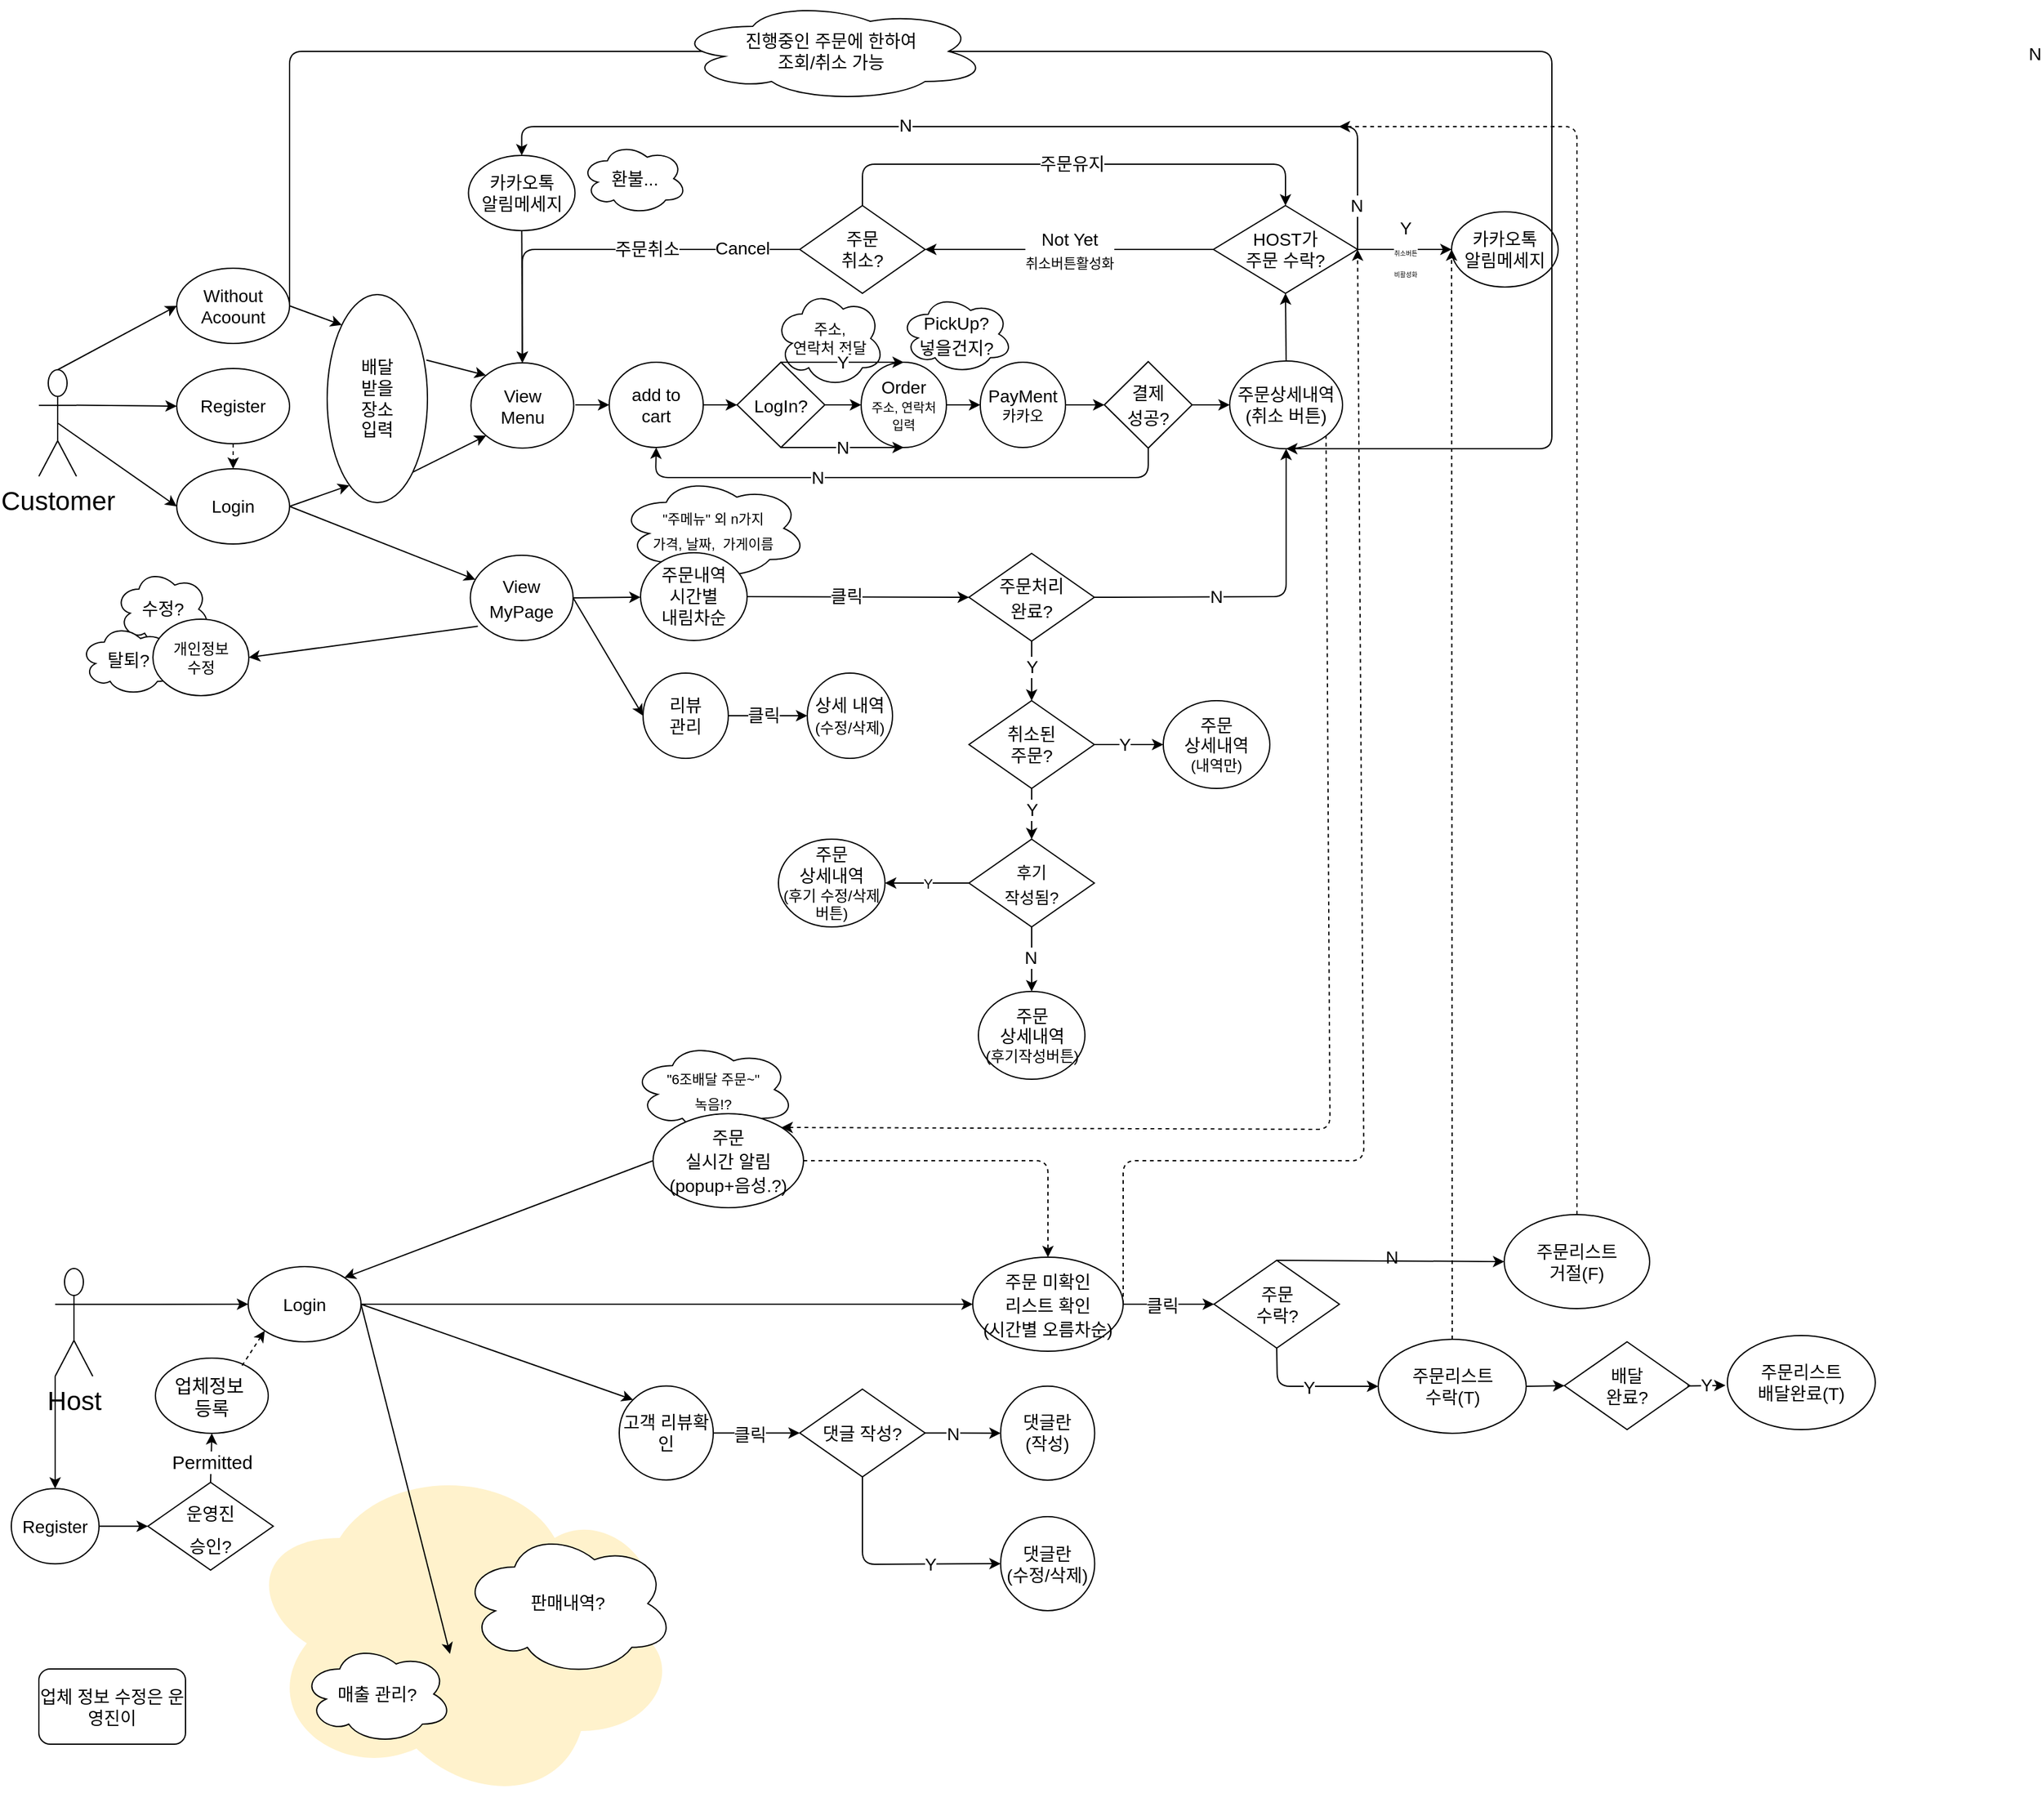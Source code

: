 <mxfile version="13.6.2" type="github">
  <diagram id="C5RBs43oDa-KdzZeNtuy" name="Page-1">
    <mxGraphModel dx="5717" dy="3346" grid="1" gridSize="10" guides="1" tooltips="1" connect="1" arrows="1" fold="1" page="1" pageScale="1" pageWidth="827" pageHeight="1169" math="0" shadow="0">
      <root>
        <mxCell id="WIyWlLk6GJQsqaUBKTNV-0" />
        <mxCell id="WIyWlLk6GJQsqaUBKTNV-1" parent="WIyWlLk6GJQsqaUBKTNV-0" />
        <mxCell id="0xPtVrsPHyvr_ehAChtV-324" value="" style="ellipse;shape=cloud;whiteSpace=wrap;html=1;labelBackgroundColor=none;fontSize=14;direction=west;fillColor=#fff2cc;strokeColor=none;" parent="WIyWlLk6GJQsqaUBKTNV-1" vertex="1">
          <mxGeometry x="-1397" y="1130" width="350" height="280" as="geometry" />
        </mxCell>
        <mxCell id="0xPtVrsPHyvr_ehAChtV-242" value="&lt;font style=&quot;font-size: 11px&quot;&gt;&quot;6조배달 주문~&quot;&lt;br&gt;녹음!?&lt;br&gt;&lt;/font&gt;" style="ellipse;shape=cloud;whiteSpace=wrap;html=1;fontSize=16;" parent="WIyWlLk6GJQsqaUBKTNV-1" vertex="1">
          <mxGeometry x="-1094" y="790" width="130" height="76.5" as="geometry" />
        </mxCell>
        <mxCell id="0xPtVrsPHyvr_ehAChtV-241" value="&lt;font style=&quot;font-size: 11px&quot;&gt;&quot;주메뉴&quot; 외 n가지&lt;br&gt;가격, 날짜,&amp;nbsp; 가게이름&lt;/font&gt;" style="ellipse;shape=cloud;whiteSpace=wrap;html=1;fontSize=16;" parent="WIyWlLk6GJQsqaUBKTNV-1" vertex="1">
          <mxGeometry x="-1104" y="339" width="150" height="83" as="geometry" />
        </mxCell>
        <mxCell id="0xPtVrsPHyvr_ehAChtV-255" value="&lt;font style=&quot;font-size: 14px&quot;&gt;수정?&lt;/font&gt;" style="ellipse;shape=cloud;whiteSpace=wrap;html=1;fontSize=10;" parent="WIyWlLk6GJQsqaUBKTNV-1" vertex="1">
          <mxGeometry x="-1506.25" y="413" width="76.25" height="64" as="geometry" />
        </mxCell>
        <mxCell id="0xPtVrsPHyvr_ehAChtV-254" value="&lt;font style=&quot;font-size: 14px&quot;&gt;탈퇴?&lt;/font&gt;" style="ellipse;shape=cloud;whiteSpace=wrap;html=1;fontSize=10;" parent="WIyWlLk6GJQsqaUBKTNV-1" vertex="1">
          <mxGeometry x="-1534" y="457" width="77" height="57" as="geometry" />
        </mxCell>
        <mxCell id="0xPtVrsPHyvr_ehAChtV-250" value="&lt;font style=&quot;font-size: 12px&quot;&gt;주소, &lt;br&gt;연락처&amp;nbsp;전달&lt;/font&gt;" style="ellipse;shape=cloud;whiteSpace=wrap;html=1;fontSize=10;" parent="WIyWlLk6GJQsqaUBKTNV-1" vertex="1">
          <mxGeometry x="-980" y="190" width="87.5" height="78" as="geometry" />
        </mxCell>
        <mxCell id="0xPtVrsPHyvr_ehAChtV-33" value="&lt;font style=&quot;font-size: 14px&quot;&gt;View&lt;br&gt;Menu&lt;/font&gt;" style="ellipse;whiteSpace=wrap;html=1;" parent="WIyWlLk6GJQsqaUBKTNV-1" vertex="1">
          <mxGeometry x="-1222.28" y="248.5" width="82" height="68" as="geometry" />
        </mxCell>
        <mxCell id="0xPtVrsPHyvr_ehAChtV-4" value="&lt;font style=&quot;font-size: 21px&quot;&gt;Customer&lt;/font&gt;" style="shape=umlActor;verticalLabelPosition=bottom;verticalAlign=top;html=1;outlineConnect=0;" parent="WIyWlLk6GJQsqaUBKTNV-1" vertex="1">
          <mxGeometry x="-1567" y="254" width="30" height="85" as="geometry" />
        </mxCell>
        <mxCell id="0xPtVrsPHyvr_ehAChtV-17" value="&lt;font style=&quot;font-size: 14px&quot;&gt;Register&lt;/font&gt;" style="ellipse;whiteSpace=wrap;html=1;" parent="WIyWlLk6GJQsqaUBKTNV-1" vertex="1">
          <mxGeometry x="-1457" y="253" width="90" height="60" as="geometry" />
        </mxCell>
        <mxCell id="0xPtVrsPHyvr_ehAChtV-18" value="&lt;font style=&quot;font-size: 14px&quot;&gt;Login&lt;/font&gt;" style="ellipse;whiteSpace=wrap;html=1;" parent="WIyWlLk6GJQsqaUBKTNV-1" vertex="1">
          <mxGeometry x="-1457" y="333" width="90" height="60" as="geometry" />
        </mxCell>
        <mxCell id="0xPtVrsPHyvr_ehAChtV-23" value="" style="endArrow=classic;html=1;exitX=1;exitY=0.333;exitDx=0;exitDy=0;exitPerimeter=0;entryX=0;entryY=0.5;entryDx=0;entryDy=0;" parent="WIyWlLk6GJQsqaUBKTNV-1" source="0xPtVrsPHyvr_ehAChtV-4" target="0xPtVrsPHyvr_ehAChtV-17" edge="1">
          <mxGeometry width="50" height="50" relative="1" as="geometry">
            <mxPoint x="-1537" y="253" as="sourcePoint" />
            <mxPoint x="-1527" y="253" as="targetPoint" />
          </mxGeometry>
        </mxCell>
        <mxCell id="0xPtVrsPHyvr_ehAChtV-28" value="" style="endArrow=classic;html=1;entryX=0;entryY=0.5;entryDx=0;entryDy=0;exitX=0.5;exitY=0.5;exitDx=0;exitDy=0;exitPerimeter=0;" parent="WIyWlLk6GJQsqaUBKTNV-1" source="0xPtVrsPHyvr_ehAChtV-4" target="0xPtVrsPHyvr_ehAChtV-18" edge="1">
          <mxGeometry width="50" height="50" relative="1" as="geometry">
            <mxPoint x="-1537" y="253" as="sourcePoint" />
            <mxPoint x="-1487" y="203" as="targetPoint" />
          </mxGeometry>
        </mxCell>
        <mxCell id="0xPtVrsPHyvr_ehAChtV-29" value="" style="endArrow=classic;html=1;exitX=0.5;exitY=1;exitDx=0;exitDy=0;dashed=1;entryX=0.5;entryY=0;entryDx=0;entryDy=0;" parent="WIyWlLk6GJQsqaUBKTNV-1" source="0xPtVrsPHyvr_ehAChtV-17" target="0xPtVrsPHyvr_ehAChtV-18" edge="1">
          <mxGeometry width="50" height="50" relative="1" as="geometry">
            <mxPoint x="-1497" y="303" as="sourcePoint" />
            <mxPoint x="-1480" y="350" as="targetPoint" />
          </mxGeometry>
        </mxCell>
        <mxCell id="0xPtVrsPHyvr_ehAChtV-34" value="&lt;font style=&quot;font-size: 14px&quot;&gt;Without&lt;br&gt;Acoount&lt;/font&gt;" style="ellipse;whiteSpace=wrap;html=1;" parent="WIyWlLk6GJQsqaUBKTNV-1" vertex="1">
          <mxGeometry x="-1457" y="173" width="90" height="60" as="geometry" />
        </mxCell>
        <mxCell id="0xPtVrsPHyvr_ehAChtV-35" value="" style="endArrow=classic;html=1;exitX=0.5;exitY=0;exitDx=0;exitDy=0;exitPerimeter=0;entryX=0;entryY=0.5;entryDx=0;entryDy=0;" parent="WIyWlLk6GJQsqaUBKTNV-1" source="0xPtVrsPHyvr_ehAChtV-4" target="0xPtVrsPHyvr_ehAChtV-34" edge="1">
          <mxGeometry width="50" height="50" relative="1" as="geometry">
            <mxPoint x="-1397" y="373" as="sourcePoint" />
            <mxPoint x="-1347" y="323" as="targetPoint" />
          </mxGeometry>
        </mxCell>
        <mxCell id="0xPtVrsPHyvr_ehAChtV-36" value="" style="endArrow=classic;html=1;exitX=1;exitY=0.5;exitDx=0;exitDy=0;entryX=0;entryY=1;entryDx=0;entryDy=0;" parent="WIyWlLk6GJQsqaUBKTNV-1" source="0xPtVrsPHyvr_ehAChtV-34" target="fq5NEqszc15BVNmjCa8f-14" edge="1">
          <mxGeometry width="50" height="50" relative="1" as="geometry">
            <mxPoint x="-1357" y="213" as="sourcePoint" />
            <mxPoint x="-1307" y="163" as="targetPoint" />
          </mxGeometry>
        </mxCell>
        <mxCell id="0xPtVrsPHyvr_ehAChtV-39" value="&lt;font style=&quot;font-size: 14px&quot;&gt;add to&lt;br&gt;cart&lt;/font&gt;" style="ellipse;whiteSpace=wrap;html=1;" parent="WIyWlLk6GJQsqaUBKTNV-1" vertex="1">
          <mxGeometry x="-1112" y="248" width="75" height="68" as="geometry" />
        </mxCell>
        <mxCell id="0xPtVrsPHyvr_ehAChtV-40" value="" style="endArrow=classic;html=1;entryX=0;entryY=0.5;entryDx=0;entryDy=0;exitX=1;exitY=0.5;exitDx=0;exitDy=0;" parent="WIyWlLk6GJQsqaUBKTNV-1" source="0xPtVrsPHyvr_ehAChtV-191" target="0xPtVrsPHyvr_ehAChtV-41" edge="1">
          <mxGeometry width="50" height="50" relative="1" as="geometry">
            <mxPoint x="-640" y="281" as="sourcePoint" />
            <mxPoint x="-587" y="286" as="targetPoint" />
          </mxGeometry>
        </mxCell>
        <mxCell id="0xPtVrsPHyvr_ehAChtV-41" value="&lt;font style=&quot;font-size: 14px&quot;&gt;주문상세내역&lt;br&gt;(취소 버튼)&lt;/font&gt;" style="ellipse;whiteSpace=wrap;html=1;" parent="WIyWlLk6GJQsqaUBKTNV-1" vertex="1">
          <mxGeometry x="-617" y="247" width="90" height="70" as="geometry" />
        </mxCell>
        <mxCell id="0xPtVrsPHyvr_ehAChtV-43" value="&lt;font style=&quot;font-size: 14px&quot;&gt;HOST가&lt;br&gt;주문 수락?&lt;/font&gt;" style="rhombus;whiteSpace=wrap;html=1;" parent="WIyWlLk6GJQsqaUBKTNV-1" vertex="1">
          <mxGeometry x="-630" y="123" width="115" height="70" as="geometry" />
        </mxCell>
        <mxCell id="0xPtVrsPHyvr_ehAChtV-58" value="&lt;font style=&quot;font-size: 14px&quot;&gt;주문&lt;br&gt;취소?&lt;/font&gt;" style="rhombus;whiteSpace=wrap;html=1;" parent="WIyWlLk6GJQsqaUBKTNV-1" vertex="1">
          <mxGeometry x="-960" y="123" width="100" height="70" as="geometry" />
        </mxCell>
        <mxCell id="0xPtVrsPHyvr_ehAChtV-60" value="" style="endArrow=classic;html=1;fontSize=15;edgeStyle=orthogonalEdgeStyle;exitX=0;exitY=0.5;exitDx=0;exitDy=0;entryX=0.5;entryY=0;entryDx=0;entryDy=0;" parent="WIyWlLk6GJQsqaUBKTNV-1" source="0xPtVrsPHyvr_ehAChtV-58" target="0xPtVrsPHyvr_ehAChtV-33" edge="1">
          <mxGeometry relative="1" as="geometry">
            <mxPoint x="-977" y="158" as="sourcePoint" />
            <mxPoint x="-1180" y="220" as="targetPoint" />
          </mxGeometry>
        </mxCell>
        <mxCell id="0xPtVrsPHyvr_ehAChtV-61" value="&lt;font style=&quot;font-size: 14px&quot;&gt;주문취소&lt;/font&gt;" style="edgeLabel;resizable=0;html=1;align=center;verticalAlign=middle;fontSize=14;" parent="0xPtVrsPHyvr_ehAChtV-60" connectable="0" vertex="1">
          <mxGeometry relative="1" as="geometry">
            <mxPoint x="33.94" as="offset" />
          </mxGeometry>
        </mxCell>
        <mxCell id="0xPtVrsPHyvr_ehAChtV-146" value="Cancel" style="edgeLabel;html=1;align=center;verticalAlign=middle;resizable=0;points=[];fontSize=14;" parent="0xPtVrsPHyvr_ehAChtV-60" vertex="1" connectable="0">
          <mxGeometry x="-0.701" y="3" relative="1" as="geometry">
            <mxPoint y="-4" as="offset" />
          </mxGeometry>
        </mxCell>
        <mxCell id="0xPtVrsPHyvr_ehAChtV-70" value="&lt;font style=&quot;font-size: 14px&quot;&gt;Not Yet&lt;/font&gt;&lt;br&gt;&lt;font style=&quot;font-size: 11px&quot;&gt;취소버튼활성화&lt;/font&gt;" style="endArrow=classic;html=1;fontSize=15;exitX=0;exitY=0.5;exitDx=0;exitDy=0;" parent="WIyWlLk6GJQsqaUBKTNV-1" source="0xPtVrsPHyvr_ehAChtV-43" target="0xPtVrsPHyvr_ehAChtV-58" edge="1">
          <mxGeometry relative="1" as="geometry">
            <mxPoint x="-747" y="406" as="sourcePoint" />
            <mxPoint x="-647" y="406" as="targetPoint" />
          </mxGeometry>
        </mxCell>
        <mxCell id="0xPtVrsPHyvr_ehAChtV-73" value="Host&lt;br&gt;" style="shape=umlActor;verticalLabelPosition=bottom;verticalAlign=top;html=1;outlineConnect=0;fontSize=21;" parent="WIyWlLk6GJQsqaUBKTNV-1" vertex="1">
          <mxGeometry x="-1554" y="971" width="30" height="86" as="geometry" />
        </mxCell>
        <mxCell id="0xPtVrsPHyvr_ehAChtV-76" value="&lt;font style=&quot;font-size: 14px&quot;&gt;Register&lt;/font&gt;" style="ellipse;whiteSpace=wrap;html=1;" parent="WIyWlLk6GJQsqaUBKTNV-1" vertex="1">
          <mxGeometry x="-1589" y="1146.62" width="70" height="60" as="geometry" />
        </mxCell>
        <mxCell id="0xPtVrsPHyvr_ehAChtV-77" value="&lt;font style=&quot;font-size: 14px&quot;&gt;Login&lt;/font&gt;" style="ellipse;whiteSpace=wrap;html=1;" parent="WIyWlLk6GJQsqaUBKTNV-1" vertex="1">
          <mxGeometry x="-1400" y="969.5" width="90" height="60" as="geometry" />
        </mxCell>
        <mxCell id="0xPtVrsPHyvr_ehAChtV-79" value="" style="endArrow=classic;html=1;fontSize=21;exitX=0;exitY=1;exitDx=0;exitDy=0;exitPerimeter=0;" parent="WIyWlLk6GJQsqaUBKTNV-1" source="0xPtVrsPHyvr_ehAChtV-73" target="0xPtVrsPHyvr_ehAChtV-76" edge="1">
          <mxGeometry width="50" height="50" relative="1" as="geometry">
            <mxPoint x="-1552" y="1047.5" as="sourcePoint" />
            <mxPoint x="-1464" y="930.5" as="targetPoint" />
          </mxGeometry>
        </mxCell>
        <mxCell id="0xPtVrsPHyvr_ehAChtV-82" value="&lt;font style=&quot;font-size: 14px ; line-height: 120%&quot;&gt;운영진&lt;br&gt;승인?&lt;/font&gt;" style="rhombus;whiteSpace=wrap;html=1;fontSize=21;" parent="WIyWlLk6GJQsqaUBKTNV-1" vertex="1">
          <mxGeometry x="-1480" y="1141.62" width="100" height="70" as="geometry" />
        </mxCell>
        <mxCell id="0xPtVrsPHyvr_ehAChtV-83" value="" style="endArrow=classic;html=1;fontSize=21;exitX=1;exitY=0.5;exitDx=0;exitDy=0;entryX=0;entryY=0.5;entryDx=0;entryDy=0;" parent="WIyWlLk6GJQsqaUBKTNV-1" source="0xPtVrsPHyvr_ehAChtV-76" target="0xPtVrsPHyvr_ehAChtV-82" edge="1">
          <mxGeometry width="50" height="50" relative="1" as="geometry">
            <mxPoint x="-924" y="1150.5" as="sourcePoint" />
            <mxPoint x="-874" y="1100.5" as="targetPoint" />
          </mxGeometry>
        </mxCell>
        <mxCell id="0xPtVrsPHyvr_ehAChtV-89" value="" style="endArrow=classic;html=1;fontSize=21;exitX=0.5;exitY=0;exitDx=0;exitDy=0;entryX=0.5;entryY=1;entryDx=0;entryDy=0;" parent="WIyWlLk6GJQsqaUBKTNV-1" source="0xPtVrsPHyvr_ehAChtV-82" target="0xPtVrsPHyvr_ehAChtV-91" edge="1">
          <mxGeometry relative="1" as="geometry">
            <mxPoint x="-928" y="1119.5" as="sourcePoint" />
            <mxPoint x="-448" y="969.5" as="targetPoint" />
          </mxGeometry>
        </mxCell>
        <mxCell id="0xPtVrsPHyvr_ehAChtV-90" value="Permitted" style="edgeLabel;resizable=0;html=1;align=center;verticalAlign=middle;fontSize=15;" parent="0xPtVrsPHyvr_ehAChtV-89" connectable="0" vertex="1">
          <mxGeometry relative="1" as="geometry">
            <mxPoint y="3" as="offset" />
          </mxGeometry>
        </mxCell>
        <mxCell id="0xPtVrsPHyvr_ehAChtV-91" value="업체정보&amp;nbsp;&lt;br&gt;등록" style="ellipse;whiteSpace=wrap;html=1;fontSize=15;" parent="WIyWlLk6GJQsqaUBKTNV-1" vertex="1">
          <mxGeometry x="-1474" y="1042.5" width="90" height="60" as="geometry" />
        </mxCell>
        <mxCell id="0xPtVrsPHyvr_ehAChtV-92" value="" style="endArrow=classic;html=1;fontSize=15;exitX=1;exitY=0.333;exitDx=0;exitDy=0;exitPerimeter=0;entryX=0;entryY=0.5;entryDx=0;entryDy=0;" parent="WIyWlLk6GJQsqaUBKTNV-1" source="0xPtVrsPHyvr_ehAChtV-73" target="0xPtVrsPHyvr_ehAChtV-77" edge="1">
          <mxGeometry width="50" height="50" relative="1" as="geometry">
            <mxPoint x="-924" y="1130.5" as="sourcePoint" />
            <mxPoint x="-424" y="1085.5" as="targetPoint" />
          </mxGeometry>
        </mxCell>
        <mxCell id="0xPtVrsPHyvr_ehAChtV-97" value="" style="endArrow=classic;html=1;exitX=0.768;exitY=0.1;exitDx=0;exitDy=0;dashed=1;entryX=0;entryY=1;entryDx=0;entryDy=0;exitPerimeter=0;" parent="WIyWlLk6GJQsqaUBKTNV-1" source="0xPtVrsPHyvr_ehAChtV-91" target="0xPtVrsPHyvr_ehAChtV-77" edge="1">
          <mxGeometry width="50" height="50" relative="1" as="geometry">
            <mxPoint x="-1440" y="1070.5" as="sourcePoint" />
            <mxPoint x="-1445" y="980" as="targetPoint" />
          </mxGeometry>
        </mxCell>
        <mxCell id="0xPtVrsPHyvr_ehAChtV-101" value="" style="endArrow=classic;html=1;exitX=0.5;exitY=0;exitDx=0;exitDy=0;entryX=0.5;entryY=1;entryDx=0;entryDy=0;" parent="WIyWlLk6GJQsqaUBKTNV-1" source="0xPtVrsPHyvr_ehAChtV-41" target="0xPtVrsPHyvr_ehAChtV-43" edge="1">
          <mxGeometry width="50" height="50" relative="1" as="geometry">
            <mxPoint x="-727.0" y="296" as="sourcePoint" />
            <mxPoint x="-687.0" y="296" as="targetPoint" />
          </mxGeometry>
        </mxCell>
        <mxCell id="0xPtVrsPHyvr_ehAChtV-104" value="" style="endArrow=classic;html=1;fontSize=15;entryX=0;entryY=0.5;entryDx=0;entryDy=0;" parent="WIyWlLk6GJQsqaUBKTNV-1" target="0xPtVrsPHyvr_ehAChtV-39" edge="1">
          <mxGeometry relative="1" as="geometry">
            <mxPoint x="-1139" y="282" as="sourcePoint" />
            <mxPoint x="-1085" y="283" as="targetPoint" />
          </mxGeometry>
        </mxCell>
        <mxCell id="0xPtVrsPHyvr_ehAChtV-113" value="&lt;font style=&quot;font-size: 14px&quot;&gt;Y&lt;/font&gt;&lt;br&gt;&lt;font style=&quot;font-size: 5px&quot;&gt;&lt;font style=&quot;font-size: 5px&quot;&gt;취소버튼 &lt;br&gt;비활성화&lt;/font&gt;&lt;/font&gt;" style="endArrow=classic;html=1;fontSize=14;exitX=1;exitY=0.5;exitDx=0;exitDy=0;entryX=0;entryY=0.5;entryDx=0;entryDy=0;" parent="WIyWlLk6GJQsqaUBKTNV-1" source="0xPtVrsPHyvr_ehAChtV-43" edge="1">
          <mxGeometry relative="1" as="geometry">
            <mxPoint x="-500" y="170" as="sourcePoint" />
            <mxPoint x="-440" y="158" as="targetPoint" />
            <Array as="points" />
            <mxPoint as="offset" />
          </mxGeometry>
        </mxCell>
        <mxCell id="0xPtVrsPHyvr_ehAChtV-116" value="" style="endArrow=classic;html=1;fontSize=15;edgeStyle=orthogonalEdgeStyle;entryX=0.5;entryY=0;entryDx=0;entryDy=0;exitX=0.5;exitY=0;exitDx=0;exitDy=0;" parent="WIyWlLk6GJQsqaUBKTNV-1" source="0xPtVrsPHyvr_ehAChtV-58" target="0xPtVrsPHyvr_ehAChtV-43" edge="1">
          <mxGeometry relative="1" as="geometry">
            <mxPoint x="-904" y="103" as="sourcePoint" />
            <mxPoint x="-747" y="53" as="targetPoint" />
            <Array as="points">
              <mxPoint x="-910" y="90" />
              <mxPoint x="-573" y="90" />
            </Array>
          </mxGeometry>
        </mxCell>
        <mxCell id="0xPtVrsPHyvr_ehAChtV-117" value="주문유지" style="edgeLabel;resizable=0;html=1;align=center;verticalAlign=middle;fontSize=14;" parent="0xPtVrsPHyvr_ehAChtV-116" connectable="0" vertex="1">
          <mxGeometry relative="1" as="geometry">
            <mxPoint x="-1.88" as="offset" />
          </mxGeometry>
        </mxCell>
        <mxCell id="0xPtVrsPHyvr_ehAChtV-125" value="&lt;font style=&quot;font-size: 14px&quot;&gt;카카오톡 &lt;br&gt;알림메세지&lt;/font&gt;" style="ellipse;whiteSpace=wrap;html=1;" parent="WIyWlLk6GJQsqaUBKTNV-1" vertex="1">
          <mxGeometry x="-440" y="128" width="85" height="60" as="geometry" />
        </mxCell>
        <mxCell id="0xPtVrsPHyvr_ehAChtV-127" value="" style="endArrow=classic;html=1;fontSize=14;edgeStyle=orthogonalEdgeStyle;entryX=0.5;entryY=0;entryDx=0;entryDy=0;exitX=1;exitY=0.5;exitDx=0;exitDy=0;" parent="WIyWlLk6GJQsqaUBKTNV-1" source="0xPtVrsPHyvr_ehAChtV-43" target="0xPtVrsPHyvr_ehAChtV-133" edge="1">
          <mxGeometry width="50" height="50" relative="1" as="geometry">
            <mxPoint x="-340" y="158" as="sourcePoint" />
            <mxPoint x="-1177.0" y="64.081" as="targetPoint" />
            <Array as="points">
              <mxPoint x="-515" y="60" />
              <mxPoint x="-1182" y="60" />
            </Array>
          </mxGeometry>
        </mxCell>
        <mxCell id="0xPtVrsPHyvr_ehAChtV-130" value="N" style="edgeLabel;html=1;align=center;verticalAlign=middle;resizable=0;points=[];fontSize=14;rotation=0;" parent="0xPtVrsPHyvr_ehAChtV-127" vertex="1" connectable="0">
          <mxGeometry x="-0.114" y="2" relative="1" as="geometry">
            <mxPoint x="-110.43" y="-3" as="offset" />
          </mxGeometry>
        </mxCell>
        <mxCell id="0xPtVrsPHyvr_ehAChtV-305" value="N" style="edgeLabel;html=1;align=center;verticalAlign=middle;resizable=0;points=[];fontSize=14;" parent="0xPtVrsPHyvr_ehAChtV-127" vertex="1" connectable="0">
          <mxGeometry x="-0.923" y="9" relative="1" as="geometry">
            <mxPoint x="8" y="-4.41" as="offset" />
          </mxGeometry>
        </mxCell>
        <mxCell id="0xPtVrsPHyvr_ehAChtV-132" value="" style="endArrow=classic;html=1;fontSize=15;exitX=0.5;exitY=1;exitDx=0;exitDy=0;entryX=0.5;entryY=0;entryDx=0;entryDy=0;" parent="WIyWlLk6GJQsqaUBKTNV-1" source="0xPtVrsPHyvr_ehAChtV-133" target="0xPtVrsPHyvr_ehAChtV-33" edge="1">
          <mxGeometry width="50" height="50" relative="1" as="geometry">
            <mxPoint x="-1173.0" y="108.41" as="sourcePoint" />
            <mxPoint x="-1200" y="240" as="targetPoint" />
          </mxGeometry>
        </mxCell>
        <mxCell id="0xPtVrsPHyvr_ehAChtV-133" value="&lt;font style=&quot;font-size: 14px&quot;&gt;카카오톡 &lt;br&gt;알림메세지&lt;/font&gt;" style="ellipse;whiteSpace=wrap;html=1;" parent="WIyWlLk6GJQsqaUBKTNV-1" vertex="1">
          <mxGeometry x="-1224.28" y="83" width="85" height="60" as="geometry" />
        </mxCell>
        <mxCell id="0xPtVrsPHyvr_ehAChtV-134" value="" style="endArrow=classic;html=1;fontSize=15;exitX=1;exitY=0.5;exitDx=0;exitDy=0;entryX=0;entryY=0.5;entryDx=0;entryDy=0;" parent="WIyWlLk6GJQsqaUBKTNV-1" source="0xPtVrsPHyvr_ehAChtV-77" target="0xPtVrsPHyvr_ehAChtV-139" edge="1">
          <mxGeometry width="50" height="50" relative="1" as="geometry">
            <mxPoint x="-1240" y="999.5" as="sourcePoint" />
            <mxPoint x="-584" y="1017.5" as="targetPoint" />
          </mxGeometry>
        </mxCell>
        <mxCell id="0xPtVrsPHyvr_ehAChtV-137" value="" style="endArrow=classic;html=1;fontSize=16;exitX=1;exitY=0.5;exitDx=0;exitDy=0;entryX=0;entryY=0;entryDx=0;entryDy=0;" parent="WIyWlLk6GJQsqaUBKTNV-1" source="0xPtVrsPHyvr_ehAChtV-77" target="0xPtVrsPHyvr_ehAChtV-268" edge="1">
          <mxGeometry width="50" height="50" relative="1" as="geometry">
            <mxPoint x="-1240" y="999.5" as="sourcePoint" />
            <mxPoint x="-1190" y="1090" as="targetPoint" />
          </mxGeometry>
        </mxCell>
        <mxCell id="0xPtVrsPHyvr_ehAChtV-139" value="&lt;font style=&quot;font-size: 14px&quot;&gt;주문 미확인 &lt;br&gt;리스트 확인&lt;br&gt;(시간별 오름차순)&lt;/font&gt;" style="ellipse;whiteSpace=wrap;html=1;fontSize=16;" parent="WIyWlLk6GJQsqaUBKTNV-1" vertex="1">
          <mxGeometry x="-822" y="962" width="120" height="75" as="geometry" />
        </mxCell>
        <mxCell id="0xPtVrsPHyvr_ehAChtV-140" value="&lt;font style=&quot;font-size: 14px&quot;&gt;주문&lt;br&gt;실시간 알림&lt;br&gt;(popup+음성.?)&lt;/font&gt;" style="ellipse;whiteSpace=wrap;html=1;fontSize=16;" parent="WIyWlLk6GJQsqaUBKTNV-1" vertex="1">
          <mxGeometry x="-1077" y="847.5" width="120" height="75" as="geometry" />
        </mxCell>
        <mxCell id="0xPtVrsPHyvr_ehAChtV-141" value="" style="endArrow=classic;html=1;fontSize=16;exitX=0;exitY=0.5;exitDx=0;exitDy=0;entryX=1;entryY=0;entryDx=0;entryDy=0;" parent="WIyWlLk6GJQsqaUBKTNV-1" source="0xPtVrsPHyvr_ehAChtV-140" target="0xPtVrsPHyvr_ehAChtV-77" edge="1">
          <mxGeometry width="50" height="50" relative="1" as="geometry">
            <mxPoint x="-864" y="937.5" as="sourcePoint" />
            <mxPoint x="-1253.436" y="978.118" as="targetPoint" />
          </mxGeometry>
        </mxCell>
        <mxCell id="0xPtVrsPHyvr_ehAChtV-144" value="" style="endArrow=classic;html=1;fontSize=16;entryX=0.5;entryY=0;entryDx=0;entryDy=0;exitX=1;exitY=0.5;exitDx=0;exitDy=0;dashed=1;" parent="WIyWlLk6GJQsqaUBKTNV-1" source="0xPtVrsPHyvr_ehAChtV-140" target="0xPtVrsPHyvr_ehAChtV-139" edge="1">
          <mxGeometry width="50" height="50" relative="1" as="geometry">
            <mxPoint x="-864" y="877.5" as="sourcePoint" />
            <mxPoint x="-814" y="827.5" as="targetPoint" />
            <Array as="points">
              <mxPoint x="-762" y="885" />
            </Array>
          </mxGeometry>
        </mxCell>
        <mxCell id="0xPtVrsPHyvr_ehAChtV-160" value="&lt;font style=&quot;font-size: 14px&quot;&gt;주문&lt;br&gt;수락?&lt;/font&gt;" style="rhombus;whiteSpace=wrap;html=1;" parent="WIyWlLk6GJQsqaUBKTNV-1" vertex="1">
          <mxGeometry x="-629.5" y="964.5" width="100" height="70" as="geometry" />
        </mxCell>
        <mxCell id="0xPtVrsPHyvr_ehAChtV-161" value="" style="endArrow=classic;html=1;fontSize=16;exitX=1;exitY=0.5;exitDx=0;exitDy=0;entryX=0;entryY=0.5;entryDx=0;entryDy=0;" parent="WIyWlLk6GJQsqaUBKTNV-1" source="0xPtVrsPHyvr_ehAChtV-139" target="0xPtVrsPHyvr_ehAChtV-160" edge="1">
          <mxGeometry width="50" height="50" relative="1" as="geometry">
            <mxPoint x="-474.5" y="1053.5" as="sourcePoint" />
            <mxPoint x="-622.5" y="765" as="targetPoint" />
          </mxGeometry>
        </mxCell>
        <mxCell id="0xPtVrsPHyvr_ehAChtV-302" value="클릭" style="edgeLabel;html=1;align=center;verticalAlign=middle;resizable=0;points=[];fontSize=14;" parent="0xPtVrsPHyvr_ehAChtV-161" vertex="1" connectable="0">
          <mxGeometry x="-0.153" y="-1" relative="1" as="geometry">
            <mxPoint as="offset" />
          </mxGeometry>
        </mxCell>
        <mxCell id="0xPtVrsPHyvr_ehAChtV-165" value="&lt;font style=&quot;font-size: 14px&quot;&gt;Y&lt;/font&gt;" style="endArrow=classic;html=1;fontSize=15;exitX=0.5;exitY=1;exitDx=0;exitDy=0;entryX=0;entryY=0.5;entryDx=0;entryDy=0;" parent="WIyWlLk6GJQsqaUBKTNV-1" source="0xPtVrsPHyvr_ehAChtV-160" target="0xPtVrsPHyvr_ehAChtV-316" edge="1">
          <mxGeometry relative="1" as="geometry">
            <mxPoint x="-482.5" y="966.25" as="sourcePoint" />
            <mxPoint x="-535.0" y="1065.0" as="targetPoint" />
            <Array as="points">
              <mxPoint x="-579" y="1065" />
            </Array>
          </mxGeometry>
        </mxCell>
        <mxCell id="0xPtVrsPHyvr_ehAChtV-167" value="" style="endArrow=classic;html=1;fontSize=15;entryX=0;entryY=0.5;entryDx=0;entryDy=0;exitX=0.5;exitY=0;exitDx=0;exitDy=0;" parent="WIyWlLk6GJQsqaUBKTNV-1" source="0xPtVrsPHyvr_ehAChtV-160" target="0xPtVrsPHyvr_ehAChtV-317" edge="1">
          <mxGeometry relative="1" as="geometry">
            <mxPoint x="-520" y="930" as="sourcePoint" />
            <mxPoint x="-390" y="965" as="targetPoint" />
          </mxGeometry>
        </mxCell>
        <mxCell id="0xPtVrsPHyvr_ehAChtV-168" value="N" style="edgeLabel;resizable=0;html=1;align=center;verticalAlign=middle;fontSize=14;labelBackgroundColor=none;" parent="0xPtVrsPHyvr_ehAChtV-167" connectable="0" vertex="1">
          <mxGeometry relative="1" as="geometry">
            <mxPoint y="-3" as="offset" />
          </mxGeometry>
        </mxCell>
        <mxCell id="0xPtVrsPHyvr_ehAChtV-177" value="" style="endArrow=classic;html=1;fontSize=16;exitX=1;exitY=0.5;exitDx=0;exitDy=0;" parent="WIyWlLk6GJQsqaUBKTNV-1" source="0xPtVrsPHyvr_ehAChtV-18" target="0xPtVrsPHyvr_ehAChtV-182" edge="1">
          <mxGeometry width="50" height="50" relative="1" as="geometry">
            <mxPoint x="-987" y="390" as="sourcePoint" />
            <mxPoint x="-1292" y="420" as="targetPoint" />
          </mxGeometry>
        </mxCell>
        <mxCell id="0xPtVrsPHyvr_ehAChtV-182" value="&lt;font style=&quot;font-size: 14px&quot;&gt;View&lt;br&gt;MyPage&lt;/font&gt;" style="ellipse;whiteSpace=wrap;html=1;fontSize=16;" parent="WIyWlLk6GJQsqaUBKTNV-1" vertex="1">
          <mxGeometry x="-1222.78" y="402" width="82" height="68" as="geometry" />
        </mxCell>
        <mxCell id="0xPtVrsPHyvr_ehAChtV-185" value="" style="endArrow=classic;html=1;fontSize=16;exitX=1;exitY=0.5;exitDx=0;exitDy=0;" parent="WIyWlLk6GJQsqaUBKTNV-1" source="0xPtVrsPHyvr_ehAChtV-182" target="0xPtVrsPHyvr_ehAChtV-186" edge="1">
          <mxGeometry width="50" height="50" relative="1" as="geometry">
            <mxPoint x="-860" y="350" as="sourcePoint" />
            <mxPoint x="-1070" y="390" as="targetPoint" />
          </mxGeometry>
        </mxCell>
        <mxCell id="0xPtVrsPHyvr_ehAChtV-186" value="&lt;font style=&quot;font-size: 14px&quot;&gt;주문내역&lt;br&gt;시간별 &lt;br&gt;내림차순&lt;/font&gt;" style="ellipse;whiteSpace=wrap;html=1;" parent="WIyWlLk6GJQsqaUBKTNV-1" vertex="1">
          <mxGeometry x="-1087" y="400" width="85" height="70" as="geometry" />
        </mxCell>
        <mxCell id="0xPtVrsPHyvr_ehAChtV-191" value="&lt;font style=&quot;font-size: 14px&quot;&gt;결제&lt;br&gt;성공?&lt;/font&gt;" style="rhombus;whiteSpace=wrap;html=1;fontSize=16;" parent="WIyWlLk6GJQsqaUBKTNV-1" vertex="1">
          <mxGeometry x="-717" y="247.5" width="70" height="69" as="geometry" />
        </mxCell>
        <mxCell id="0xPtVrsPHyvr_ehAChtV-192" value="&lt;font style=&quot;font-size: 14px&quot;&gt;PayMen&lt;/font&gt;&lt;font style=&quot;font-size: 14px&quot;&gt;t&lt;/font&gt;&lt;br&gt;카카오" style="ellipse;whiteSpace=wrap;html=1;" parent="WIyWlLk6GJQsqaUBKTNV-1" vertex="1">
          <mxGeometry x="-816" y="248" width="68" height="68" as="geometry" />
        </mxCell>
        <mxCell id="0xPtVrsPHyvr_ehAChtV-196" value="" style="endArrow=classic;html=1;fontSize=16;exitX=1;exitY=0.5;exitDx=0;exitDy=0;entryX=0;entryY=0.5;entryDx=0;entryDy=0;" parent="WIyWlLk6GJQsqaUBKTNV-1" source="0xPtVrsPHyvr_ehAChtV-245" target="0xPtVrsPHyvr_ehAChtV-192" edge="1">
          <mxGeometry width="50" height="50" relative="1" as="geometry">
            <mxPoint x="-875" y="350" as="sourcePoint" />
            <mxPoint x="-825" y="300" as="targetPoint" />
          </mxGeometry>
        </mxCell>
        <mxCell id="0xPtVrsPHyvr_ehAChtV-197" value="" style="endArrow=classic;html=1;fontSize=16;exitX=1;exitY=0.5;exitDx=0;exitDy=0;entryX=0;entryY=0.5;entryDx=0;entryDy=0;" parent="WIyWlLk6GJQsqaUBKTNV-1" source="0xPtVrsPHyvr_ehAChtV-192" target="0xPtVrsPHyvr_ehAChtV-191" edge="1">
          <mxGeometry width="50" height="50" relative="1" as="geometry">
            <mxPoint x="-765" y="350" as="sourcePoint" />
            <mxPoint x="-715" y="300" as="targetPoint" />
          </mxGeometry>
        </mxCell>
        <mxCell id="0xPtVrsPHyvr_ehAChtV-198" value="" style="endArrow=classic;html=1;fontSize=16;exitX=0.5;exitY=1;exitDx=0;exitDy=0;entryX=0.5;entryY=1;entryDx=0;entryDy=0;" parent="WIyWlLk6GJQsqaUBKTNV-1" source="0xPtVrsPHyvr_ehAChtV-191" target="0xPtVrsPHyvr_ehAChtV-39" edge="1">
          <mxGeometry width="50" height="50" relative="1" as="geometry">
            <mxPoint x="-875" y="340" as="sourcePoint" />
            <mxPoint x="-905" y="420" as="targetPoint" />
            <Array as="points">
              <mxPoint x="-682" y="340" />
              <mxPoint x="-1075" y="340" />
            </Array>
          </mxGeometry>
        </mxCell>
        <mxCell id="0xPtVrsPHyvr_ehAChtV-199" value="N" style="edgeLabel;html=1;align=center;verticalAlign=middle;resizable=0;points=[];fontSize=14;" parent="0xPtVrsPHyvr_ehAChtV-198" vertex="1" connectable="0">
          <mxGeometry x="0.25" y="4" relative="1" as="geometry">
            <mxPoint x="-12" y="-4" as="offset" />
          </mxGeometry>
        </mxCell>
        <mxCell id="0xPtVrsPHyvr_ehAChtV-200" value="&lt;span style=&quot;font-size: 14px&quot;&gt;주문처리 &lt;br&gt;완료?&lt;/span&gt;" style="rhombus;whiteSpace=wrap;html=1;fontSize=16;" parent="WIyWlLk6GJQsqaUBKTNV-1" vertex="1">
          <mxGeometry x="-825" y="400.5" width="100" height="70" as="geometry" />
        </mxCell>
        <mxCell id="0xPtVrsPHyvr_ehAChtV-209" value="" style="endArrow=classic;html=1;fontSize=16;exitX=1;exitY=0.5;exitDx=0;exitDy=0;entryX=0.5;entryY=1;entryDx=0;entryDy=0;" parent="WIyWlLk6GJQsqaUBKTNV-1" source="0xPtVrsPHyvr_ehAChtV-200" target="0xPtVrsPHyvr_ehAChtV-41" edge="1">
          <mxGeometry relative="1" as="geometry">
            <mxPoint x="-820" y="530" as="sourcePoint" />
            <mxPoint x="-550" y="320" as="targetPoint" />
            <Array as="points">
              <mxPoint x="-572" y="435" />
            </Array>
          </mxGeometry>
        </mxCell>
        <mxCell id="0xPtVrsPHyvr_ehAChtV-210" value="N" style="edgeLabel;resizable=0;html=1;align=center;verticalAlign=middle;fontSize=14;" parent="0xPtVrsPHyvr_ehAChtV-209" connectable="0" vertex="1">
          <mxGeometry relative="1" as="geometry">
            <mxPoint x="-39.14" as="offset" />
          </mxGeometry>
        </mxCell>
        <mxCell id="0xPtVrsPHyvr_ehAChtV-211" value="" style="endArrow=classic;html=1;fontSize=16;entryX=0.5;entryY=0;entryDx=0;entryDy=0;exitX=0.5;exitY=1;exitDx=0;exitDy=0;" parent="WIyWlLk6GJQsqaUBKTNV-1" source="0xPtVrsPHyvr_ehAChtV-200" target="0xPtVrsPHyvr_ehAChtV-234" edge="1">
          <mxGeometry relative="1" as="geometry">
            <mxPoint x="-780" y="470" as="sourcePoint" />
            <mxPoint x="-780" y="520" as="targetPoint" />
          </mxGeometry>
        </mxCell>
        <mxCell id="0xPtVrsPHyvr_ehAChtV-212" value="Y" style="edgeLabel;resizable=0;html=1;align=center;verticalAlign=middle;fontSize=14;" parent="0xPtVrsPHyvr_ehAChtV-211" connectable="0" vertex="1">
          <mxGeometry relative="1" as="geometry">
            <mxPoint y="-4" as="offset" />
          </mxGeometry>
        </mxCell>
        <mxCell id="0xPtVrsPHyvr_ehAChtV-223" value="&lt;font style=&quot;font-size: 13px&quot;&gt;후기&lt;br&gt;작성됨?&lt;/font&gt;" style="rhombus;whiteSpace=wrap;html=1;fontSize=16;" parent="WIyWlLk6GJQsqaUBKTNV-1" vertex="1">
          <mxGeometry x="-825" y="628.5" width="100" height="70" as="geometry" />
        </mxCell>
        <mxCell id="0xPtVrsPHyvr_ehAChtV-226" value="" style="endArrow=classic;html=1;fontSize=16;entryX=1;entryY=0.5;entryDx=0;entryDy=0;exitX=0;exitY=0.5;exitDx=0;exitDy=0;" parent="WIyWlLk6GJQsqaUBKTNV-1" source="0xPtVrsPHyvr_ehAChtV-223" target="0xPtVrsPHyvr_ehAChtV-228" edge="1">
          <mxGeometry relative="1" as="geometry">
            <mxPoint x="-835" y="648" as="sourcePoint" />
            <mxPoint x="-644" y="654.5" as="targetPoint" />
          </mxGeometry>
        </mxCell>
        <mxCell id="0xPtVrsPHyvr_ehAChtV-227" value="Y" style="edgeLabel;resizable=0;html=1;align=center;verticalAlign=middle;" parent="0xPtVrsPHyvr_ehAChtV-226" connectable="0" vertex="1">
          <mxGeometry relative="1" as="geometry" />
        </mxCell>
        <mxCell id="0xPtVrsPHyvr_ehAChtV-228" value="&lt;font style=&quot;font-size: 14px&quot;&gt;주문&lt;br&gt;상세내역&lt;/font&gt;&lt;br&gt;(후기 수정/삭제&lt;br&gt;버튼)" style="ellipse;whiteSpace=wrap;html=1;" parent="WIyWlLk6GJQsqaUBKTNV-1" vertex="1">
          <mxGeometry x="-977" y="628.5" width="85" height="70" as="geometry" />
        </mxCell>
        <mxCell id="0xPtVrsPHyvr_ehAChtV-229" value="" style="endArrow=classic;html=1;fontSize=16;exitX=0.5;exitY=1;exitDx=0;exitDy=0;entryX=0.5;entryY=0;entryDx=0;entryDy=0;" parent="WIyWlLk6GJQsqaUBKTNV-1" source="0xPtVrsPHyvr_ehAChtV-223" target="0xPtVrsPHyvr_ehAChtV-231" edge="1">
          <mxGeometry relative="1" as="geometry">
            <mxPoint x="-714" y="664" as="sourcePoint" />
            <mxPoint x="-774" y="740.5" as="targetPoint" />
          </mxGeometry>
        </mxCell>
        <mxCell id="0xPtVrsPHyvr_ehAChtV-230" value="N" style="edgeLabel;resizable=0;html=1;align=center;verticalAlign=middle;fontSize=14;" parent="0xPtVrsPHyvr_ehAChtV-229" connectable="0" vertex="1">
          <mxGeometry relative="1" as="geometry">
            <mxPoint x="-1" y="-2" as="offset" />
          </mxGeometry>
        </mxCell>
        <mxCell id="0xPtVrsPHyvr_ehAChtV-231" value="&lt;font&gt;&lt;span style=&quot;font-size: 14px&quot;&gt;주문 &lt;br&gt;상세내역&lt;/span&gt;&lt;br&gt;&lt;font style=&quot;font-size: 12px&quot;&gt;(후기작성버튼)&lt;/font&gt;&lt;/font&gt;" style="ellipse;whiteSpace=wrap;html=1;" parent="WIyWlLk6GJQsqaUBKTNV-1" vertex="1">
          <mxGeometry x="-817.5" y="750" width="85" height="70" as="geometry" />
        </mxCell>
        <mxCell id="0xPtVrsPHyvr_ehAChtV-232" value="" style="endArrow=classic;html=1;fontSize=16;exitX=0.073;exitY=0.833;exitDx=0;exitDy=0;entryX=1;entryY=0.5;entryDx=0;entryDy=0;exitPerimeter=0;" parent="WIyWlLk6GJQsqaUBKTNV-1" source="0xPtVrsPHyvr_ehAChtV-182" target="0xPtVrsPHyvr_ehAChtV-233" edge="1">
          <mxGeometry width="50" height="50" relative="1" as="geometry">
            <mxPoint x="-1200" y="520" as="sourcePoint" />
            <mxPoint x="-1140" y="520" as="targetPoint" />
          </mxGeometry>
        </mxCell>
        <mxCell id="0xPtVrsPHyvr_ehAChtV-233" value="개인정보&lt;br&gt;수정" style="ellipse;whiteSpace=wrap;html=1;" parent="WIyWlLk6GJQsqaUBKTNV-1" vertex="1">
          <mxGeometry x="-1476" y="453" width="76.5" height="61" as="geometry" />
        </mxCell>
        <mxCell id="0xPtVrsPHyvr_ehAChtV-234" value="&lt;font style=&quot;font-size: 14px&quot;&gt;취소된&lt;br&gt;주문?&lt;/font&gt;" style="rhombus;whiteSpace=wrap;html=1;fontSize=14;" parent="WIyWlLk6GJQsqaUBKTNV-1" vertex="1">
          <mxGeometry x="-825" y="518" width="100" height="70" as="geometry" />
        </mxCell>
        <mxCell id="0xPtVrsPHyvr_ehAChtV-238" value="" style="endArrow=classic;html=1;fontSize=16;exitX=1;exitY=0.5;exitDx=0;exitDy=0;entryX=0;entryY=0.5;entryDx=0;entryDy=0;" parent="WIyWlLk6GJQsqaUBKTNV-1" source="0xPtVrsPHyvr_ehAChtV-234" target="0xPtVrsPHyvr_ehAChtV-240" edge="1">
          <mxGeometry relative="1" as="geometry">
            <mxPoint x="-704" y="543" as="sourcePoint" />
            <mxPoint x="-644" y="543" as="targetPoint" />
          </mxGeometry>
        </mxCell>
        <mxCell id="0xPtVrsPHyvr_ehAChtV-239" value="Y" style="edgeLabel;resizable=0;html=1;align=center;verticalAlign=middle;fontSize=14;" parent="0xPtVrsPHyvr_ehAChtV-238" connectable="0" vertex="1">
          <mxGeometry relative="1" as="geometry">
            <mxPoint x="-4" as="offset" />
          </mxGeometry>
        </mxCell>
        <mxCell id="0xPtVrsPHyvr_ehAChtV-240" value="&lt;font style=&quot;font-size: 14px&quot;&gt;주문&lt;br&gt;상세내역&lt;/font&gt;&lt;br&gt;(내역만)" style="ellipse;whiteSpace=wrap;html=1;" parent="WIyWlLk6GJQsqaUBKTNV-1" vertex="1">
          <mxGeometry x="-670" y="518" width="85" height="70" as="geometry" />
        </mxCell>
        <mxCell id="0xPtVrsPHyvr_ehAChtV-245" value="&lt;font&gt;&lt;font style=&quot;font-size: 14px&quot;&gt;Order&lt;/font&gt;&lt;br&gt;&lt;font size=&quot;1&quot;&gt;주소, 연락처 &lt;/font&gt;&lt;br&gt;&lt;font size=&quot;1&quot;&gt;입력&lt;/font&gt;&lt;/font&gt;" style="ellipse;whiteSpace=wrap;html=1;" parent="WIyWlLk6GJQsqaUBKTNV-1" vertex="1">
          <mxGeometry x="-911" y="248" width="68" height="68" as="geometry" />
        </mxCell>
        <mxCell id="0xPtVrsPHyvr_ehAChtV-246" value="&lt;font style=&quot;font-size: 14px&quot;&gt;LogIn?&lt;/font&gt;" style="rhombus;whiteSpace=wrap;html=1;fontSize=16;" parent="WIyWlLk6GJQsqaUBKTNV-1" vertex="1">
          <mxGeometry x="-1010" y="248" width="70" height="68" as="geometry" />
        </mxCell>
        <mxCell id="0xPtVrsPHyvr_ehAChtV-247" value="" style="endArrow=classic;html=1;fontSize=16;entryX=0;entryY=0.5;entryDx=0;entryDy=0;exitX=1;exitY=0.5;exitDx=0;exitDy=0;" parent="WIyWlLk6GJQsqaUBKTNV-1" source="0xPtVrsPHyvr_ehAChtV-39" target="0xPtVrsPHyvr_ehAChtV-246" edge="1">
          <mxGeometry width="50" height="50" relative="1" as="geometry">
            <mxPoint x="-1035" y="283" as="sourcePoint" />
            <mxPoint x="-815" y="282" as="targetPoint" />
          </mxGeometry>
        </mxCell>
        <mxCell id="0xPtVrsPHyvr_ehAChtV-248" value="" style="endArrow=classic;html=1;fontSize=16;exitX=0.5;exitY=0;exitDx=0;exitDy=0;entryX=0.5;entryY=0;entryDx=0;entryDy=0;" parent="WIyWlLk6GJQsqaUBKTNV-1" source="0xPtVrsPHyvr_ehAChtV-246" target="0xPtVrsPHyvr_ehAChtV-245" edge="1">
          <mxGeometry relative="1" as="geometry">
            <mxPoint x="-885" y="320" as="sourcePoint" />
            <mxPoint x="-785" y="320" as="targetPoint" />
          </mxGeometry>
        </mxCell>
        <mxCell id="0xPtVrsPHyvr_ehAChtV-249" value="Y" style="edgeLabel;resizable=0;html=1;align=center;verticalAlign=middle;fontSize=14;" parent="0xPtVrsPHyvr_ehAChtV-248" connectable="0" vertex="1">
          <mxGeometry relative="1" as="geometry" />
        </mxCell>
        <mxCell id="0xPtVrsPHyvr_ehAChtV-251" value="" style="endArrow=classic;html=1;fontSize=16;exitX=0.5;exitY=1;exitDx=0;exitDy=0;entryX=0.5;entryY=1;entryDx=0;entryDy=0;" parent="WIyWlLk6GJQsqaUBKTNV-1" source="0xPtVrsPHyvr_ehAChtV-246" target="0xPtVrsPHyvr_ehAChtV-245" edge="1">
          <mxGeometry relative="1" as="geometry">
            <mxPoint x="-970" y="260.5" as="sourcePoint" />
            <mxPoint x="-895" y="318" as="targetPoint" />
          </mxGeometry>
        </mxCell>
        <mxCell id="0xPtVrsPHyvr_ehAChtV-252" value="N" style="edgeLabel;resizable=0;html=1;align=center;verticalAlign=middle;fontSize=14;" parent="0xPtVrsPHyvr_ehAChtV-251" connectable="0" vertex="1">
          <mxGeometry relative="1" as="geometry" />
        </mxCell>
        <mxCell id="0xPtVrsPHyvr_ehAChtV-258" value="" style="endArrow=classic;html=1;fontSize=14;exitX=1;exitY=0.5;exitDx=0;exitDy=0;entryX=0;entryY=0.5;entryDx=0;entryDy=0;" parent="WIyWlLk6GJQsqaUBKTNV-1" source="0xPtVrsPHyvr_ehAChtV-182" target="0xPtVrsPHyvr_ehAChtV-259" edge="1">
          <mxGeometry width="50" height="50" relative="1" as="geometry">
            <mxPoint x="-1040" y="600" as="sourcePoint" />
            <mxPoint x="-1130" y="550" as="targetPoint" />
          </mxGeometry>
        </mxCell>
        <mxCell id="0xPtVrsPHyvr_ehAChtV-259" value="&lt;font style=&quot;font-size: 14px&quot;&gt;리뷰&lt;br&gt;관리&lt;/font&gt;" style="ellipse;whiteSpace=wrap;html=1;" parent="WIyWlLk6GJQsqaUBKTNV-1" vertex="1">
          <mxGeometry x="-1085" y="496" width="68" height="68" as="geometry" />
        </mxCell>
        <mxCell id="0xPtVrsPHyvr_ehAChtV-261" value="" style="endArrow=classic;html=1;fontSize=14;exitX=1;exitY=0.5;exitDx=0;exitDy=0;entryX=0.5;entryY=1;entryDx=0;entryDy=0;" parent="WIyWlLk6GJQsqaUBKTNV-1" source="0xPtVrsPHyvr_ehAChtV-259" target="0xPtVrsPHyvr_ehAChtV-262" edge="1">
          <mxGeometry width="50" height="50" relative="1" as="geometry">
            <mxPoint x="-1005" y="573" as="sourcePoint" />
            <mxPoint x="-985" y="536" as="targetPoint" />
          </mxGeometry>
        </mxCell>
        <mxCell id="0xPtVrsPHyvr_ehAChtV-264" value="클릭" style="edgeLabel;html=1;align=center;verticalAlign=middle;resizable=0;points=[];fontSize=14;" parent="0xPtVrsPHyvr_ehAChtV-261" vertex="1" connectable="0">
          <mxGeometry x="-0.343" y="-1" relative="1" as="geometry">
            <mxPoint x="7" y="-1.34" as="offset" />
          </mxGeometry>
        </mxCell>
        <mxCell id="0xPtVrsPHyvr_ehAChtV-262" value="상세 내역&lt;br&gt;&lt;font style=&quot;font-size: 12px&quot;&gt;(수정/삭제)&lt;/font&gt;" style="ellipse;whiteSpace=wrap;html=1;fontSize=14;direction=south;" parent="WIyWlLk6GJQsqaUBKTNV-1" vertex="1">
          <mxGeometry x="-954" y="496" width="68" height="68" as="geometry" />
        </mxCell>
        <mxCell id="0xPtVrsPHyvr_ehAChtV-268" value="고객 리뷰확인" style="ellipse;whiteSpace=wrap;html=1;fontSize=14;" parent="WIyWlLk6GJQsqaUBKTNV-1" vertex="1">
          <mxGeometry x="-1104" y="1064.75" width="75" height="75" as="geometry" />
        </mxCell>
        <mxCell id="0xPtVrsPHyvr_ehAChtV-269" value="&lt;font style=&quot;font-size: 14px&quot;&gt;댓글 작성?&lt;/font&gt;" style="rhombus;whiteSpace=wrap;html=1;fontSize=16;" parent="WIyWlLk6GJQsqaUBKTNV-1" vertex="1">
          <mxGeometry x="-960" y="1067.25" width="100" height="70" as="geometry" />
        </mxCell>
        <mxCell id="0xPtVrsPHyvr_ehAChtV-271" value="" style="endArrow=classic;html=1;fontSize=16;exitX=1;exitY=0.5;exitDx=0;exitDy=0;entryX=0;entryY=0.5;entryDx=0;entryDy=0;" parent="WIyWlLk6GJQsqaUBKTNV-1" source="0xPtVrsPHyvr_ehAChtV-269" target="0xPtVrsPHyvr_ehAChtV-277" edge="1">
          <mxGeometry relative="1" as="geometry">
            <mxPoint x="-860" y="1098.04" as="sourcePoint" />
            <mxPoint x="-804" y="1098" as="targetPoint" />
          </mxGeometry>
        </mxCell>
        <mxCell id="0xPtVrsPHyvr_ehAChtV-272" value="N" style="edgeLabel;resizable=0;html=1;align=center;verticalAlign=middle;fontSize=14;" parent="0xPtVrsPHyvr_ehAChtV-271" connectable="0" vertex="1">
          <mxGeometry relative="1" as="geometry">
            <mxPoint x="-8" as="offset" />
          </mxGeometry>
        </mxCell>
        <mxCell id="0xPtVrsPHyvr_ehAChtV-275" value="" style="endArrow=classic;html=1;fontSize=14;entryX=0;entryY=0.5;entryDx=0;entryDy=0;exitX=1;exitY=0.5;exitDx=0;exitDy=0;" parent="WIyWlLk6GJQsqaUBKTNV-1" source="0xPtVrsPHyvr_ehAChtV-268" target="0xPtVrsPHyvr_ehAChtV-269" edge="1">
          <mxGeometry width="50" height="50" relative="1" as="geometry">
            <mxPoint x="-1020" y="1090" as="sourcePoint" />
            <mxPoint x="-960" y="1020" as="targetPoint" />
          </mxGeometry>
        </mxCell>
        <mxCell id="0xPtVrsPHyvr_ehAChtV-276" value="클릭" style="edgeLabel;html=1;align=center;verticalAlign=middle;resizable=0;points=[];fontSize=14;" parent="0xPtVrsPHyvr_ehAChtV-275" vertex="1" connectable="0">
          <mxGeometry x="-0.343" y="-1" relative="1" as="geometry">
            <mxPoint x="6" as="offset" />
          </mxGeometry>
        </mxCell>
        <mxCell id="0xPtVrsPHyvr_ehAChtV-277" value="댓글란&lt;br&gt;(작성)" style="ellipse;whiteSpace=wrap;html=1;aspect=fixed;fontSize=14;" parent="WIyWlLk6GJQsqaUBKTNV-1" vertex="1">
          <mxGeometry x="-799.75" y="1064.87" width="75" height="75" as="geometry" />
        </mxCell>
        <mxCell id="0xPtVrsPHyvr_ehAChtV-278" value="댓글란&lt;br&gt;(수정/삭제)" style="ellipse;whiteSpace=wrap;html=1;aspect=fixed;fontSize=14;" parent="WIyWlLk6GJQsqaUBKTNV-1" vertex="1">
          <mxGeometry x="-799.75" y="1169" width="75" height="75" as="geometry" />
        </mxCell>
        <mxCell id="0xPtVrsPHyvr_ehAChtV-280" value="" style="endArrow=classic;html=1;fontSize=16;exitX=1;exitY=0.5;exitDx=0;exitDy=0;entryX=0.4;entryY=0.1;entryDx=0;entryDy=0;entryPerimeter=0;" parent="WIyWlLk6GJQsqaUBKTNV-1" source="0xPtVrsPHyvr_ehAChtV-77" edge="1">
          <mxGeometry width="50" height="50" relative="1" as="geometry">
            <mxPoint x="-1240" y="999.5" as="sourcePoint" />
            <mxPoint x="-1239" y="1278.5" as="targetPoint" />
          </mxGeometry>
        </mxCell>
        <mxCell id="0xPtVrsPHyvr_ehAChtV-284" value="매출 관리?" style="ellipse;shape=cloud;whiteSpace=wrap;html=1;fontSize=14;" parent="WIyWlLk6GJQsqaUBKTNV-1" vertex="1">
          <mxGeometry x="-1357" y="1270.5" width="120" height="80" as="geometry" />
        </mxCell>
        <mxCell id="0xPtVrsPHyvr_ehAChtV-287" value="" style="endArrow=classic;html=1;fontSize=16;exitX=1;exitY=0.5;exitDx=0;exitDy=0;" parent="WIyWlLk6GJQsqaUBKTNV-1" source="0xPtVrsPHyvr_ehAChtV-246" target="0xPtVrsPHyvr_ehAChtV-245" edge="1">
          <mxGeometry width="50" height="50" relative="1" as="geometry">
            <mxPoint x="-814.0" y="292" as="sourcePoint" />
            <mxPoint x="-789" y="292.5" as="targetPoint" />
          </mxGeometry>
        </mxCell>
        <mxCell id="0xPtVrsPHyvr_ehAChtV-292" value="&lt;font style=&quot;font-size: 14px&quot;&gt;&lt;font style=&quot;font-size: 14px&quot;&gt;PickUp&lt;/font&gt;?&lt;br&gt;넣을건지?&lt;/font&gt;" style="ellipse;shape=cloud;whiteSpace=wrap;html=1;fontSize=16;" parent="WIyWlLk6GJQsqaUBKTNV-1" vertex="1">
          <mxGeometry x="-880" y="194" width="90" height="63" as="geometry" />
        </mxCell>
        <mxCell id="0xPtVrsPHyvr_ehAChtV-293" value="" style="endArrow=classic;html=1;fontSize=16;exitX=1;exitY=0.5;exitDx=0;exitDy=0;entryX=0;entryY=0.5;entryDx=0;entryDy=0;" parent="WIyWlLk6GJQsqaUBKTNV-1" source="0xPtVrsPHyvr_ehAChtV-186" target="0xPtVrsPHyvr_ehAChtV-200" edge="1">
          <mxGeometry relative="1" as="geometry">
            <mxPoint x="-990" y="258" as="sourcePoint" />
            <mxPoint x="-892" y="258" as="targetPoint" />
          </mxGeometry>
        </mxCell>
        <mxCell id="0xPtVrsPHyvr_ehAChtV-294" value="클릭" style="edgeLabel;resizable=0;html=1;align=center;verticalAlign=middle;fontSize=14;" parent="0xPtVrsPHyvr_ehAChtV-293" connectable="0" vertex="1">
          <mxGeometry relative="1" as="geometry">
            <mxPoint x="-10" as="offset" />
          </mxGeometry>
        </mxCell>
        <mxCell id="0xPtVrsPHyvr_ehAChtV-295" value="N" style="edgeLabel;html=1;align=center;verticalAlign=middle;resizable=0;points=[];fontSize=14;rotation=0;" parent="WIyWlLk6GJQsqaUBKTNV-1" vertex="1" connectable="0">
          <mxGeometry x="-0.114" y="2" relative="1" as="geometry">
            <mxPoint x="24.5" y="2" as="offset" />
          </mxGeometry>
        </mxCell>
        <mxCell id="0xPtVrsPHyvr_ehAChtV-297" value="" style="endArrow=classic;html=1;fontSize=16;entryX=0.5;entryY=0;entryDx=0;entryDy=0;exitX=0.5;exitY=1;exitDx=0;exitDy=0;" parent="WIyWlLk6GJQsqaUBKTNV-1" source="0xPtVrsPHyvr_ehAChtV-234" target="0xPtVrsPHyvr_ehAChtV-223" edge="1">
          <mxGeometry relative="1" as="geometry">
            <mxPoint x="-765" y="480.5" as="sourcePoint" />
            <mxPoint x="-765" y="528" as="targetPoint" />
          </mxGeometry>
        </mxCell>
        <mxCell id="0xPtVrsPHyvr_ehAChtV-298" value="Y" style="edgeLabel;resizable=0;html=1;align=center;verticalAlign=middle;fontSize=14;" parent="0xPtVrsPHyvr_ehAChtV-297" connectable="0" vertex="1">
          <mxGeometry relative="1" as="geometry">
            <mxPoint y="-4" as="offset" />
          </mxGeometry>
        </mxCell>
        <mxCell id="0xPtVrsPHyvr_ehAChtV-300" value="" style="endArrow=none;dashed=1;html=1;strokeWidth=1;fontSize=14;entryX=1;entryY=1;entryDx=0;entryDy=0;exitX=1;exitY=0;exitDx=0;exitDy=0;startArrow=classic;startFill=1;" parent="WIyWlLk6GJQsqaUBKTNV-1" source="0xPtVrsPHyvr_ehAChtV-140" target="0xPtVrsPHyvr_ehAChtV-41" edge="1">
          <mxGeometry width="50" height="50" relative="1" as="geometry">
            <mxPoint x="-720" y="610" as="sourcePoint" />
            <mxPoint x="-670" y="560" as="targetPoint" />
            <Array as="points">
              <mxPoint x="-537" y="860" />
            </Array>
          </mxGeometry>
        </mxCell>
        <mxCell id="0xPtVrsPHyvr_ehAChtV-273" value="" style="endArrow=classic;html=1;fontSize=16;exitX=0.5;exitY=1;exitDx=0;exitDy=0;entryX=0;entryY=0.5;entryDx=0;entryDy=0;" parent="WIyWlLk6GJQsqaUBKTNV-1" source="0xPtVrsPHyvr_ehAChtV-269" target="0xPtVrsPHyvr_ehAChtV-278" edge="1">
          <mxGeometry relative="1" as="geometry">
            <mxPoint x="-913" y="1130.25" as="sourcePoint" />
            <mxPoint x="-913" y="1190" as="targetPoint" />
            <Array as="points">
              <mxPoint x="-910" y="1207" />
            </Array>
          </mxGeometry>
        </mxCell>
        <mxCell id="0xPtVrsPHyvr_ehAChtV-274" value="Y" style="edgeLabel;resizable=0;html=1;align=center;verticalAlign=middle;fontSize=14;" parent="0xPtVrsPHyvr_ehAChtV-273" connectable="0" vertex="1">
          <mxGeometry relative="1" as="geometry">
            <mxPoint x="34" as="offset" />
          </mxGeometry>
        </mxCell>
        <mxCell id="0xPtVrsPHyvr_ehAChtV-312" value="" style="endArrow=classic;html=1;fontSize=16;dashed=1;entryX=1;entryY=0.5;entryDx=0;entryDy=0;exitX=1;exitY=0.5;exitDx=0;exitDy=0;" parent="WIyWlLk6GJQsqaUBKTNV-1" source="0xPtVrsPHyvr_ehAChtV-139" target="0xPtVrsPHyvr_ehAChtV-43" edge="1">
          <mxGeometry width="50" height="50" relative="1" as="geometry">
            <mxPoint x="-680" y="1000" as="sourcePoint" />
            <mxPoint x="-500" y="560" as="targetPoint" />
            <Array as="points">
              <mxPoint x="-702" y="885" />
              <mxPoint x="-510" y="885" />
            </Array>
          </mxGeometry>
        </mxCell>
        <mxCell id="0xPtVrsPHyvr_ehAChtV-316" value="주문리스트&lt;br&gt;수락(T)" style="ellipse;whiteSpace=wrap;html=1;fontSize=14;" parent="WIyWlLk6GJQsqaUBKTNV-1" vertex="1">
          <mxGeometry x="-498.5" y="1027.5" width="118" height="75" as="geometry" />
        </mxCell>
        <mxCell id="0xPtVrsPHyvr_ehAChtV-317" value="주문리스트&lt;br&gt;거절(F)" style="ellipse;whiteSpace=wrap;html=1;fontSize=14;" parent="WIyWlLk6GJQsqaUBKTNV-1" vertex="1">
          <mxGeometry x="-398" y="928" width="116" height="75" as="geometry" />
        </mxCell>
        <mxCell id="0xPtVrsPHyvr_ehAChtV-318" value="판매내역?" style="ellipse;shape=cloud;whiteSpace=wrap;html=1;fontSize=14;" parent="WIyWlLk6GJQsqaUBKTNV-1" vertex="1">
          <mxGeometry x="-1230" y="1180" width="170" height="116.62" as="geometry" />
        </mxCell>
        <mxCell id="0xPtVrsPHyvr_ehAChtV-321" value="" style="endArrow=classic;html=1;fontSize=16;dashed=1;exitX=0.5;exitY=0;exitDx=0;exitDy=0;entryX=0;entryY=0.5;entryDx=0;entryDy=0;" parent="WIyWlLk6GJQsqaUBKTNV-1" source="0xPtVrsPHyvr_ehAChtV-316" target="0xPtVrsPHyvr_ehAChtV-125" edge="1">
          <mxGeometry width="50" height="50" relative="1" as="geometry">
            <mxPoint x="-469.5" y="1027.5" as="sourcePoint" />
            <mxPoint x="-390" y="193" as="targetPoint" />
            <Array as="points" />
          </mxGeometry>
        </mxCell>
        <mxCell id="0xPtVrsPHyvr_ehAChtV-323" value="환불..." style="ellipse;shape=cloud;whiteSpace=wrap;html=1;fontSize=14;" parent="WIyWlLk6GJQsqaUBKTNV-1" vertex="1">
          <mxGeometry x="-1134.5" y="73" width="84.5" height="57" as="geometry" />
        </mxCell>
        <mxCell id="fq5NEqszc15BVNmjCa8f-1" value="" style="endArrow=classic;html=1;fontSize=16;exitX=1;exitY=0.5;exitDx=0;exitDy=0;entryX=0;entryY=0.5;entryDx=0;entryDy=0;" edge="1" parent="WIyWlLk6GJQsqaUBKTNV-1" target="fq5NEqszc15BVNmjCa8f-4">
          <mxGeometry relative="1" as="geometry">
            <mxPoint x="-380.5" y="1065" as="sourcePoint" />
            <mxPoint x="-350" y="1064" as="targetPoint" />
          </mxGeometry>
        </mxCell>
        <mxCell id="fq5NEqszc15BVNmjCa8f-4" value="&lt;span style=&quot;font-size: 14px&quot;&gt;배달&lt;br&gt;완료?&lt;br&gt;&lt;/span&gt;" style="rhombus;whiteSpace=wrap;html=1;" vertex="1" parent="WIyWlLk6GJQsqaUBKTNV-1">
          <mxGeometry x="-350" y="1029.5" width="100" height="70" as="geometry" />
        </mxCell>
        <mxCell id="fq5NEqszc15BVNmjCa8f-7" value="주문리스트&lt;br&gt;배달완료(T)" style="ellipse;whiteSpace=wrap;html=1;fontSize=14;" vertex="1" parent="WIyWlLk6GJQsqaUBKTNV-1">
          <mxGeometry x="-220" y="1024.5" width="118" height="75" as="geometry" />
        </mxCell>
        <mxCell id="fq5NEqszc15BVNmjCa8f-9" value="Y" style="endArrow=classic;html=1;fontSize=14;exitX=1;exitY=0.5;exitDx=0;exitDy=0;entryX=0;entryY=0.5;entryDx=0;entryDy=0;" edge="1" parent="WIyWlLk6GJQsqaUBKTNV-1">
          <mxGeometry relative="1" as="geometry">
            <mxPoint x="-252.0" y="1064.75" as="sourcePoint" />
            <mxPoint x="-221.5" y="1064.25" as="targetPoint" />
          </mxGeometry>
        </mxCell>
        <mxCell id="fq5NEqszc15BVNmjCa8f-10" value="" style="endArrow=classic;html=1;fontSize=16;exitX=1;exitY=0.5;exitDx=0;exitDy=0;entryX=0.5;entryY=1;entryDx=0;entryDy=0;" edge="1" parent="WIyWlLk6GJQsqaUBKTNV-1" source="0xPtVrsPHyvr_ehAChtV-34" target="0xPtVrsPHyvr_ehAChtV-41">
          <mxGeometry width="50" height="50" relative="1" as="geometry">
            <mxPoint x="-1357" y="373" as="sourcePoint" />
            <mxPoint x="-1367" y="-20" as="targetPoint" />
            <Array as="points">
              <mxPoint x="-1367" />
              <mxPoint x="-360" />
              <mxPoint x="-360" y="317" />
            </Array>
          </mxGeometry>
        </mxCell>
        <mxCell id="fq5NEqszc15BVNmjCa8f-13" value="진행중인 주문에 한하여&lt;br&gt;조회/취소 가능" style="ellipse;shape=cloud;whiteSpace=wrap;html=1;fontSize=14;" vertex="1" parent="WIyWlLk6GJQsqaUBKTNV-1">
          <mxGeometry x="-1060" y="-40" width="250" height="80" as="geometry" />
        </mxCell>
        <mxCell id="0xPtVrsPHyvr_ehAChtV-307" value="" style="endArrow=classic;html=1;dashed=1;endFill=1;exitX=0.5;exitY=0;exitDx=0;exitDy=0;" parent="WIyWlLk6GJQsqaUBKTNV-1" source="0xPtVrsPHyvr_ehAChtV-317" edge="1">
          <mxGeometry width="50" height="50" relative="1" as="geometry">
            <mxPoint x="-337.5" y="936" as="sourcePoint" />
            <mxPoint x="-530" y="60" as="targetPoint" />
            <Array as="points">
              <mxPoint x="-340" y="60" />
            </Array>
          </mxGeometry>
        </mxCell>
        <mxCell id="fq5NEqszc15BVNmjCa8f-14" value="배달&lt;br&gt;받을&lt;br&gt;장소&lt;br&gt;입력" style="ellipse;whiteSpace=wrap;html=1;fontSize=14;direction=south;" vertex="1" parent="WIyWlLk6GJQsqaUBKTNV-1">
          <mxGeometry x="-1337" y="194" width="80" height="166" as="geometry" />
        </mxCell>
        <mxCell id="fq5NEqszc15BVNmjCa8f-16" value="" style="endArrow=classic;html=1;exitX=0.315;exitY=0.011;exitDx=0;exitDy=0;entryX=0;entryY=0;entryDx=0;entryDy=0;exitPerimeter=0;" edge="1" parent="WIyWlLk6GJQsqaUBKTNV-1" source="fq5NEqszc15BVNmjCa8f-14" target="0xPtVrsPHyvr_ehAChtV-33">
          <mxGeometry width="50" height="50" relative="1" as="geometry">
            <mxPoint x="-1357" y="213" as="sourcePoint" />
            <mxPoint x="-1315.309" y="228.361" as="targetPoint" />
          </mxGeometry>
        </mxCell>
        <mxCell id="0xPtVrsPHyvr_ehAChtV-31" value="" style="endArrow=classic;html=1;entryX=0.917;entryY=0.779;entryDx=0;entryDy=0;entryPerimeter=0;" parent="WIyWlLk6GJQsqaUBKTNV-1" target="fq5NEqszc15BVNmjCa8f-14" edge="1">
          <mxGeometry width="50" height="50" relative="1" as="geometry">
            <mxPoint x="-1367" y="363" as="sourcePoint" />
            <mxPoint x="-1330" y="360" as="targetPoint" />
          </mxGeometry>
        </mxCell>
        <mxCell id="fq5NEqszc15BVNmjCa8f-17" value="" style="endArrow=classic;html=1;entryX=0;entryY=1;entryDx=0;entryDy=0;exitX=1;exitY=0;exitDx=0;exitDy=0;" edge="1" parent="WIyWlLk6GJQsqaUBKTNV-1" source="fq5NEqszc15BVNmjCa8f-14" target="0xPtVrsPHyvr_ehAChtV-33">
          <mxGeometry width="50" height="50" relative="1" as="geometry">
            <mxPoint x="-1357" y="373" as="sourcePoint" />
            <mxPoint x="-1309.32" y="356.222" as="targetPoint" />
          </mxGeometry>
        </mxCell>
        <mxCell id="fq5NEqszc15BVNmjCa8f-19" value="업체 정보 수정은 운영진이" style="rounded=1;whiteSpace=wrap;html=1;fontSize=14;" vertex="1" parent="WIyWlLk6GJQsqaUBKTNV-1">
          <mxGeometry x="-1567" y="1290.5" width="117" height="60" as="geometry" />
        </mxCell>
      </root>
    </mxGraphModel>
  </diagram>
</mxfile>
